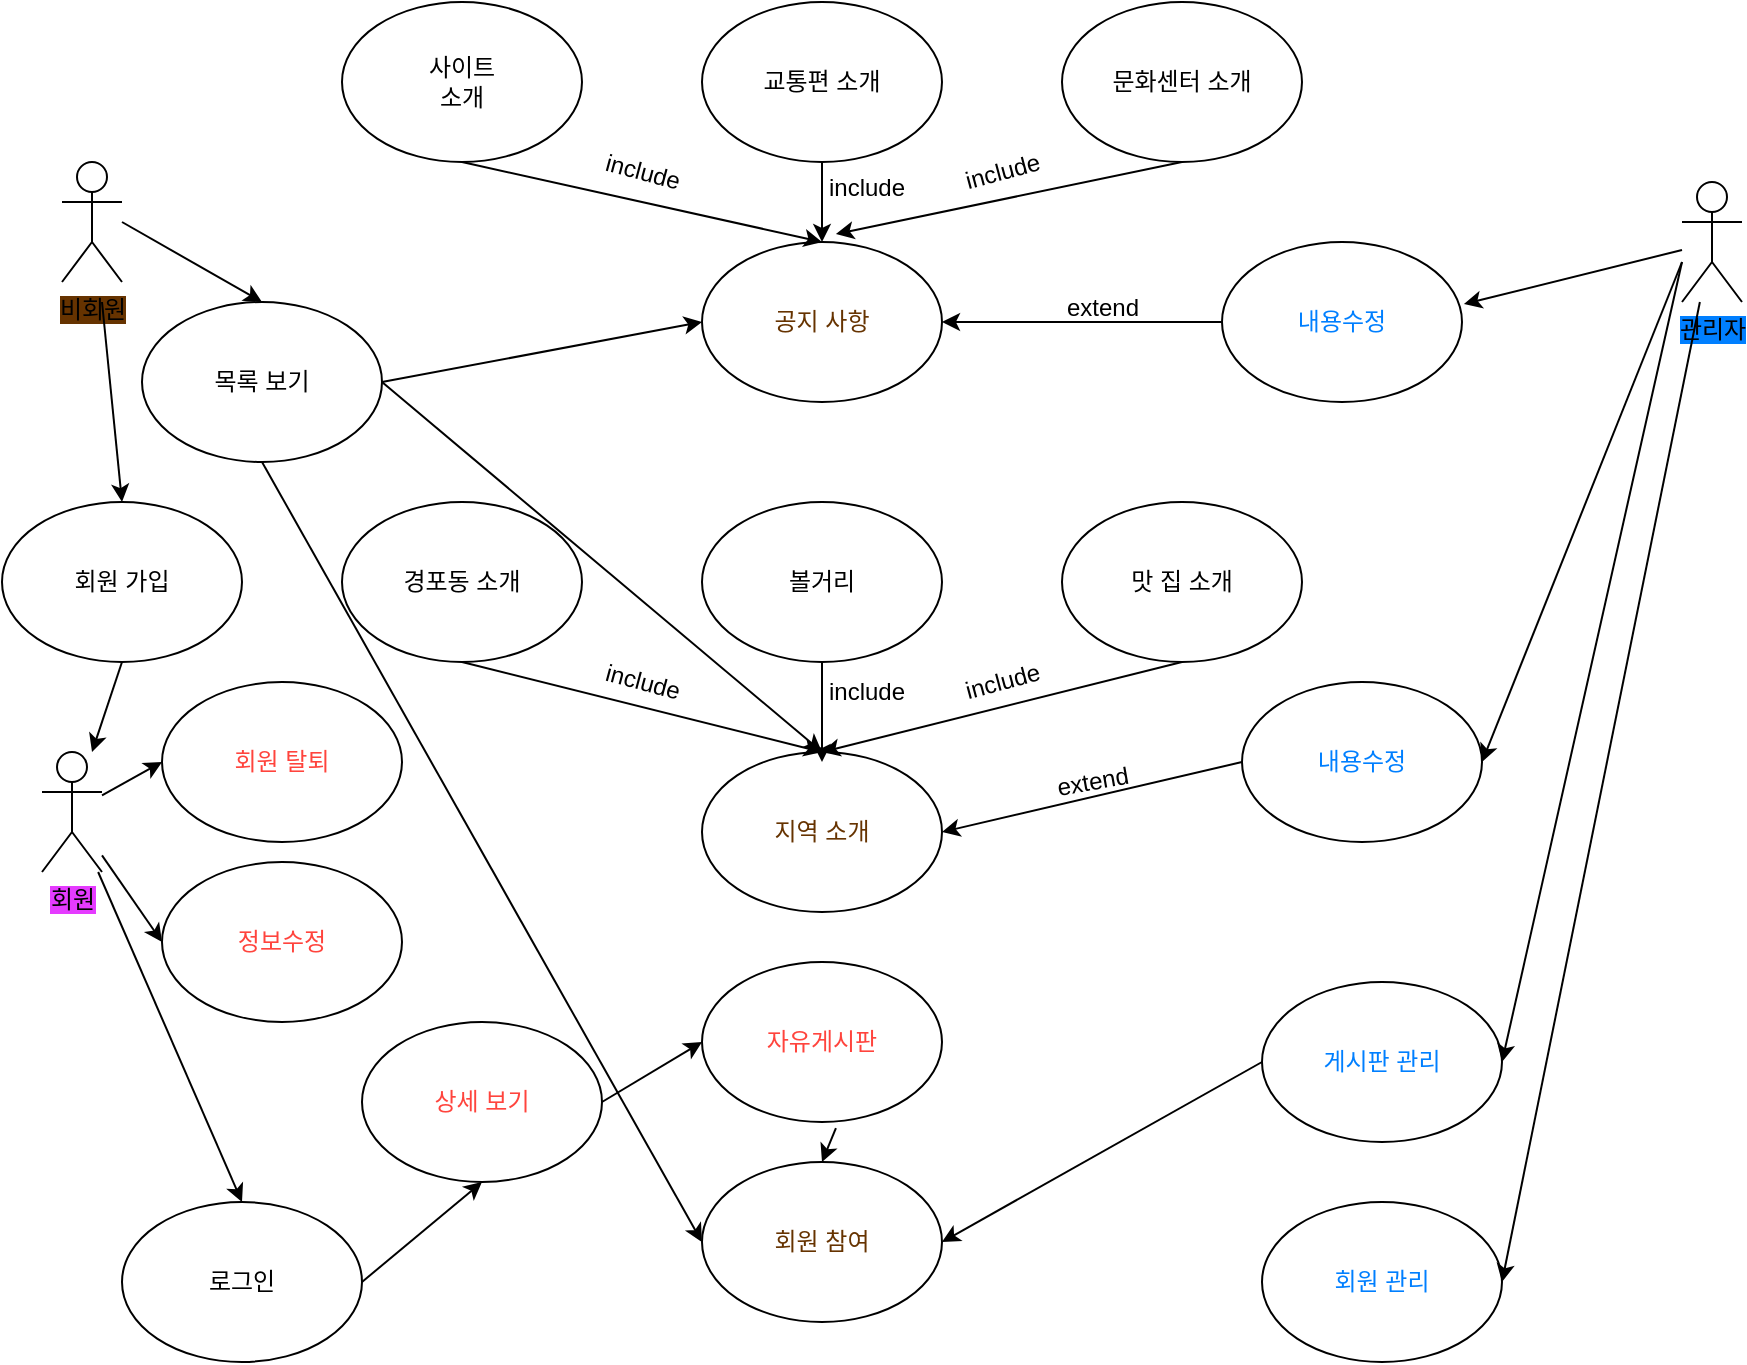 <mxfile version="24.0.2" type="device">
  <diagram name="페이지-1" id="o0wN1-Vcmxfc89to4h0m">
    <mxGraphModel dx="1434" dy="780" grid="1" gridSize="10" guides="1" tooltips="1" connect="1" arrows="1" fold="1" page="1" pageScale="1" pageWidth="827" pageHeight="1169" math="0" shadow="0">
      <root>
        <mxCell id="0" />
        <mxCell id="1" parent="0" />
        <mxCell id="jxsSpErDHQEiXLP2jRdu-1" value="&lt;div&gt;사이트&lt;/div&gt;&lt;div&gt;소개&lt;/div&gt;" style="ellipse;whiteSpace=wrap;html=1;" vertex="1" parent="1">
          <mxGeometry x="190" y="130" width="120" height="80" as="geometry" />
        </mxCell>
        <mxCell id="jxsSpErDHQEiXLP2jRdu-2" value="교통편 소개" style="ellipse;whiteSpace=wrap;html=1;" vertex="1" parent="1">
          <mxGeometry x="370" y="130" width="120" height="80" as="geometry" />
        </mxCell>
        <mxCell id="jxsSpErDHQEiXLP2jRdu-3" value="문화센터 소개" style="ellipse;whiteSpace=wrap;html=1;" vertex="1" parent="1">
          <mxGeometry x="550" y="130" width="120" height="80" as="geometry" />
        </mxCell>
        <mxCell id="jxsSpErDHQEiXLP2jRdu-4" value="&lt;font color=&quot;#663300&quot;&gt;공지 사항&lt;/font&gt;" style="ellipse;whiteSpace=wrap;html=1;" vertex="1" parent="1">
          <mxGeometry x="370" y="250" width="120" height="80" as="geometry" />
        </mxCell>
        <mxCell id="jxsSpErDHQEiXLP2jRdu-5" value="" style="endArrow=classic;html=1;rounded=0;exitX=0.5;exitY=1;exitDx=0;exitDy=0;entryX=0.5;entryY=0;entryDx=0;entryDy=0;" edge="1" parent="1" source="jxsSpErDHQEiXLP2jRdu-1" target="jxsSpErDHQEiXLP2jRdu-4">
          <mxGeometry width="50" height="50" relative="1" as="geometry">
            <mxPoint x="390" y="430" as="sourcePoint" />
            <mxPoint x="440" y="380" as="targetPoint" />
          </mxGeometry>
        </mxCell>
        <mxCell id="jxsSpErDHQEiXLP2jRdu-6" value="" style="endArrow=classic;html=1;rounded=0;exitX=0.5;exitY=1;exitDx=0;exitDy=0;entryX=0.5;entryY=0;entryDx=0;entryDy=0;" edge="1" parent="1" source="jxsSpErDHQEiXLP2jRdu-2" target="jxsSpErDHQEiXLP2jRdu-4">
          <mxGeometry width="50" height="50" relative="1" as="geometry">
            <mxPoint x="390" y="430" as="sourcePoint" />
            <mxPoint x="440" y="380" as="targetPoint" />
          </mxGeometry>
        </mxCell>
        <mxCell id="jxsSpErDHQEiXLP2jRdu-7" value="" style="endArrow=classic;html=1;rounded=0;exitX=0.5;exitY=1;exitDx=0;exitDy=0;entryX=0.558;entryY=-0.05;entryDx=0;entryDy=0;entryPerimeter=0;" edge="1" parent="1" source="jxsSpErDHQEiXLP2jRdu-3" target="jxsSpErDHQEiXLP2jRdu-4">
          <mxGeometry width="50" height="50" relative="1" as="geometry">
            <mxPoint x="390" y="430" as="sourcePoint" />
            <mxPoint x="440" y="380" as="targetPoint" />
          </mxGeometry>
        </mxCell>
        <mxCell id="jxsSpErDHQEiXLP2jRdu-8" value="&lt;span style=&quot;background-color: rgb(0, 127, 255);&quot;&gt;관리자&lt;/span&gt;" style="shape=umlActor;verticalLabelPosition=bottom;verticalAlign=top;html=1;outlineConnect=0;" vertex="1" parent="1">
          <mxGeometry x="860" y="220" width="30" height="60" as="geometry" />
        </mxCell>
        <mxCell id="jxsSpErDHQEiXLP2jRdu-9" value="&lt;font color=&quot;#007fff&quot;&gt;내용수정&lt;/font&gt;" style="ellipse;whiteSpace=wrap;html=1;" vertex="1" parent="1">
          <mxGeometry x="630" y="250" width="120" height="80" as="geometry" />
        </mxCell>
        <mxCell id="jxsSpErDHQEiXLP2jRdu-10" value="" style="endArrow=classic;html=1;rounded=0;entryX=1.008;entryY=0.388;entryDx=0;entryDy=0;entryPerimeter=0;" edge="1" parent="1" target="jxsSpErDHQEiXLP2jRdu-9">
          <mxGeometry width="50" height="50" relative="1" as="geometry">
            <mxPoint x="860" y="254" as="sourcePoint" />
            <mxPoint x="440" y="380" as="targetPoint" />
          </mxGeometry>
        </mxCell>
        <mxCell id="jxsSpErDHQEiXLP2jRdu-11" value="" style="endArrow=classic;html=1;rounded=0;entryX=1;entryY=0.5;entryDx=0;entryDy=0;exitX=0;exitY=0.5;exitDx=0;exitDy=0;" edge="1" parent="1" source="jxsSpErDHQEiXLP2jRdu-9" target="jxsSpErDHQEiXLP2jRdu-4">
          <mxGeometry width="50" height="50" relative="1" as="geometry">
            <mxPoint x="390" y="430" as="sourcePoint" />
            <mxPoint x="440" y="380" as="targetPoint" />
          </mxGeometry>
        </mxCell>
        <mxCell id="jxsSpErDHQEiXLP2jRdu-12" value="extend" style="text;html=1;align=center;verticalAlign=middle;resizable=0;points=[];autosize=1;strokeColor=none;fillColor=none;" vertex="1" parent="1">
          <mxGeometry x="540" y="268" width="60" height="30" as="geometry" />
        </mxCell>
        <mxCell id="jxsSpErDHQEiXLP2jRdu-15" value="&lt;span style=&quot;background-color: rgb(102, 51, 0);&quot;&gt;비회원&lt;/span&gt;" style="shape=umlActor;verticalLabelPosition=bottom;verticalAlign=top;html=1;outlineConnect=0;" vertex="1" parent="1">
          <mxGeometry x="50" y="210" width="30" height="60" as="geometry" />
        </mxCell>
        <mxCell id="jxsSpErDHQEiXLP2jRdu-17" value="&lt;span style=&quot;background-color: rgb(229, 59, 255);&quot;&gt;회원&lt;/span&gt;" style="shape=umlActor;verticalLabelPosition=bottom;verticalAlign=top;html=1;outlineConnect=0;" vertex="1" parent="1">
          <mxGeometry x="40" y="505" width="30" height="60" as="geometry" />
        </mxCell>
        <mxCell id="jxsSpErDHQEiXLP2jRdu-18" value="&lt;font color=&quot;#663300&quot;&gt;지역 소개&lt;/font&gt;" style="ellipse;whiteSpace=wrap;html=1;" vertex="1" parent="1">
          <mxGeometry x="370" y="505" width="120" height="80" as="geometry" />
        </mxCell>
        <mxCell id="jxsSpErDHQEiXLP2jRdu-19" value="경포동 소개" style="ellipse;whiteSpace=wrap;html=1;" vertex="1" parent="1">
          <mxGeometry x="190" y="380" width="120" height="80" as="geometry" />
        </mxCell>
        <mxCell id="jxsSpErDHQEiXLP2jRdu-20" value="볼거리" style="ellipse;whiteSpace=wrap;html=1;" vertex="1" parent="1">
          <mxGeometry x="370" y="380" width="120" height="80" as="geometry" />
        </mxCell>
        <mxCell id="jxsSpErDHQEiXLP2jRdu-21" value="맛 집 소개" style="ellipse;whiteSpace=wrap;html=1;" vertex="1" parent="1">
          <mxGeometry x="550" y="380" width="120" height="80" as="geometry" />
        </mxCell>
        <mxCell id="jxsSpErDHQEiXLP2jRdu-22" value="" style="endArrow=classic;html=1;rounded=0;entryX=0.5;entryY=0;entryDx=0;entryDy=0;exitX=0.5;exitY=1;exitDx=0;exitDy=0;" edge="1" parent="1" source="jxsSpErDHQEiXLP2jRdu-19" target="jxsSpErDHQEiXLP2jRdu-18">
          <mxGeometry width="50" height="50" relative="1" as="geometry">
            <mxPoint x="390" y="430" as="sourcePoint" />
            <mxPoint x="440" y="380" as="targetPoint" />
          </mxGeometry>
        </mxCell>
        <mxCell id="jxsSpErDHQEiXLP2jRdu-23" value="" style="endArrow=classic;html=1;rounded=0;exitX=0.5;exitY=1;exitDx=0;exitDy=0;" edge="1" parent="1" source="jxsSpErDHQEiXLP2jRdu-20">
          <mxGeometry width="50" height="50" relative="1" as="geometry">
            <mxPoint x="390" y="430" as="sourcePoint" />
            <mxPoint x="430" y="510" as="targetPoint" />
          </mxGeometry>
        </mxCell>
        <mxCell id="jxsSpErDHQEiXLP2jRdu-24" value="" style="endArrow=classic;html=1;rounded=0;entryX=0.5;entryY=0;entryDx=0;entryDy=0;exitX=0.5;exitY=1;exitDx=0;exitDy=0;" edge="1" parent="1" source="jxsSpErDHQEiXLP2jRdu-21" target="jxsSpErDHQEiXLP2jRdu-18">
          <mxGeometry width="50" height="50" relative="1" as="geometry">
            <mxPoint x="390" y="430" as="sourcePoint" />
            <mxPoint x="440" y="380" as="targetPoint" />
          </mxGeometry>
        </mxCell>
        <mxCell id="jxsSpErDHQEiXLP2jRdu-25" value="include" style="text;html=1;align=center;verticalAlign=middle;resizable=0;points=[];autosize=1;strokeColor=none;fillColor=none;rotation=15;" vertex="1" parent="1">
          <mxGeometry x="310" y="200" width="60" height="30" as="geometry" />
        </mxCell>
        <mxCell id="jxsSpErDHQEiXLP2jRdu-26" value="include" style="text;html=1;align=center;verticalAlign=middle;resizable=0;points=[];autosize=1;strokeColor=none;fillColor=none;rotation=-15;" vertex="1" parent="1">
          <mxGeometry x="490" y="200" width="60" height="30" as="geometry" />
        </mxCell>
        <mxCell id="jxsSpErDHQEiXLP2jRdu-27" value="include" style="text;html=1;align=center;verticalAlign=middle;resizable=0;points=[];autosize=1;strokeColor=none;fillColor=none;" vertex="1" parent="1">
          <mxGeometry x="422" y="208" width="60" height="30" as="geometry" />
        </mxCell>
        <mxCell id="jxsSpErDHQEiXLP2jRdu-28" value="include" style="text;html=1;align=center;verticalAlign=middle;resizable=0;points=[];autosize=1;strokeColor=none;fillColor=none;rotation=-15;" vertex="1" parent="1">
          <mxGeometry x="490" y="455" width="60" height="30" as="geometry" />
        </mxCell>
        <mxCell id="jxsSpErDHQEiXLP2jRdu-29" value="include" style="text;html=1;align=center;verticalAlign=middle;resizable=0;points=[];autosize=1;strokeColor=none;fillColor=none;rotation=15;" vertex="1" parent="1">
          <mxGeometry x="310" y="455" width="60" height="30" as="geometry" />
        </mxCell>
        <mxCell id="jxsSpErDHQEiXLP2jRdu-30" value="include" style="text;html=1;align=center;verticalAlign=middle;resizable=0;points=[];autosize=1;strokeColor=none;fillColor=none;" vertex="1" parent="1">
          <mxGeometry x="422" y="460" width="60" height="30" as="geometry" />
        </mxCell>
        <mxCell id="jxsSpErDHQEiXLP2jRdu-31" value="" style="endArrow=classic;html=1;rounded=0;entryX=1;entryY=0.5;entryDx=0;entryDy=0;" edge="1" parent="1" target="jxsSpErDHQEiXLP2jRdu-18">
          <mxGeometry width="50" height="50" relative="1" as="geometry">
            <mxPoint x="640" y="510" as="sourcePoint" />
            <mxPoint x="440" y="380" as="targetPoint" />
          </mxGeometry>
        </mxCell>
        <mxCell id="jxsSpErDHQEiXLP2jRdu-32" value="&lt;font color=&quot;#007fff&quot;&gt;내용수정&lt;/font&gt;" style="ellipse;whiteSpace=wrap;html=1;" vertex="1" parent="1">
          <mxGeometry x="640" y="470" width="120" height="80" as="geometry" />
        </mxCell>
        <mxCell id="jxsSpErDHQEiXLP2jRdu-33" value="" style="endArrow=classic;html=1;rounded=0;entryX=1;entryY=0.5;entryDx=0;entryDy=0;" edge="1" parent="1" target="jxsSpErDHQEiXLP2jRdu-32">
          <mxGeometry width="50" height="50" relative="1" as="geometry">
            <mxPoint x="860" y="260" as="sourcePoint" />
            <mxPoint x="440" y="380" as="targetPoint" />
          </mxGeometry>
        </mxCell>
        <mxCell id="jxsSpErDHQEiXLP2jRdu-34" value="extend" style="text;html=1;align=center;verticalAlign=middle;resizable=0;points=[];autosize=1;strokeColor=none;fillColor=none;rotation=-10;" vertex="1" parent="1">
          <mxGeometry x="535" y="505" width="60" height="30" as="geometry" />
        </mxCell>
        <mxCell id="jxsSpErDHQEiXLP2jRdu-35" value="" style="endArrow=classic;html=1;rounded=0;entryX=0.5;entryY=0;entryDx=0;entryDy=0;" edge="1" parent="1" target="jxsSpErDHQEiXLP2jRdu-36">
          <mxGeometry width="50" height="50" relative="1" as="geometry">
            <mxPoint x="80" y="240" as="sourcePoint" />
            <mxPoint x="190" y="530" as="targetPoint" />
          </mxGeometry>
        </mxCell>
        <mxCell id="jxsSpErDHQEiXLP2jRdu-36" value="목록 보기" style="ellipse;whiteSpace=wrap;html=1;" vertex="1" parent="1">
          <mxGeometry x="90" y="280" width="120" height="80" as="geometry" />
        </mxCell>
        <mxCell id="jxsSpErDHQEiXLP2jRdu-37" value="&lt;font color=&quot;#ff443d&quot;&gt;상세 보기&lt;/font&gt;" style="ellipse;whiteSpace=wrap;html=1;" vertex="1" parent="1">
          <mxGeometry x="200" y="640" width="120" height="80" as="geometry" />
        </mxCell>
        <mxCell id="jxsSpErDHQEiXLP2jRdu-38" value="로그인" style="ellipse;whiteSpace=wrap;html=1;" vertex="1" parent="1">
          <mxGeometry x="80" y="730" width="120" height="80" as="geometry" />
        </mxCell>
        <mxCell id="jxsSpErDHQEiXLP2jRdu-39" value="&lt;font color=&quot;#663300&quot;&gt;회원 참여&lt;/font&gt;" style="ellipse;whiteSpace=wrap;html=1;" vertex="1" parent="1">
          <mxGeometry x="370" y="710" width="120" height="80" as="geometry" />
        </mxCell>
        <mxCell id="jxsSpErDHQEiXLP2jRdu-40" value="&lt;font color=&quot;#ff443d&quot;&gt;자유게시판&lt;/font&gt;" style="ellipse;whiteSpace=wrap;html=1;" vertex="1" parent="1">
          <mxGeometry x="370" y="610" width="120" height="80" as="geometry" />
        </mxCell>
        <mxCell id="jxsSpErDHQEiXLP2jRdu-42" value="회원 가입" style="ellipse;whiteSpace=wrap;html=1;" vertex="1" parent="1">
          <mxGeometry x="20" y="380" width="120" height="80" as="geometry" />
        </mxCell>
        <mxCell id="jxsSpErDHQEiXLP2jRdu-43" value="" style="endArrow=classic;html=1;rounded=0;entryX=0.5;entryY=0;entryDx=0;entryDy=0;" edge="1" parent="1" target="jxsSpErDHQEiXLP2jRdu-42">
          <mxGeometry width="50" height="50" relative="1" as="geometry">
            <mxPoint x="70" y="280" as="sourcePoint" />
            <mxPoint x="440" y="380" as="targetPoint" />
          </mxGeometry>
        </mxCell>
        <mxCell id="jxsSpErDHQEiXLP2jRdu-44" value="" style="endArrow=classic;html=1;rounded=0;entryX=0.5;entryY=0;entryDx=0;entryDy=0;" edge="1" parent="1" source="jxsSpErDHQEiXLP2jRdu-17" target="jxsSpErDHQEiXLP2jRdu-38">
          <mxGeometry width="50" height="50" relative="1" as="geometry">
            <mxPoint x="390" y="630" as="sourcePoint" />
            <mxPoint x="440" y="580" as="targetPoint" />
          </mxGeometry>
        </mxCell>
        <mxCell id="jxsSpErDHQEiXLP2jRdu-46" value="" style="endArrow=classic;html=1;rounded=0;entryX=0.5;entryY=1;entryDx=0;entryDy=0;exitX=1;exitY=0.5;exitDx=0;exitDy=0;" edge="1" parent="1" source="jxsSpErDHQEiXLP2jRdu-38" target="jxsSpErDHQEiXLP2jRdu-37">
          <mxGeometry width="50" height="50" relative="1" as="geometry">
            <mxPoint x="390" y="630" as="sourcePoint" />
            <mxPoint x="440" y="580" as="targetPoint" />
          </mxGeometry>
        </mxCell>
        <mxCell id="jxsSpErDHQEiXLP2jRdu-48" value="&lt;font color=&quot;#007fff&quot;&gt;게시판 관리&lt;/font&gt;" style="ellipse;whiteSpace=wrap;html=1;" vertex="1" parent="1">
          <mxGeometry x="650" y="620" width="120" height="80" as="geometry" />
        </mxCell>
        <mxCell id="jxsSpErDHQEiXLP2jRdu-49" value="" style="endArrow=classic;html=1;rounded=0;entryX=1;entryY=0.5;entryDx=0;entryDy=0;" edge="1" parent="1" target="jxsSpErDHQEiXLP2jRdu-48">
          <mxGeometry width="50" height="50" relative="1" as="geometry">
            <mxPoint x="860" y="260" as="sourcePoint" />
            <mxPoint x="440" y="380" as="targetPoint" />
          </mxGeometry>
        </mxCell>
        <mxCell id="jxsSpErDHQEiXLP2jRdu-50" value="" style="endArrow=classic;html=1;rounded=0;entryX=1;entryY=0.5;entryDx=0;entryDy=0;exitX=0;exitY=0.5;exitDx=0;exitDy=0;" edge="1" parent="1" source="jxsSpErDHQEiXLP2jRdu-48" target="jxsSpErDHQEiXLP2jRdu-39">
          <mxGeometry width="50" height="50" relative="1" as="geometry">
            <mxPoint x="390" y="630" as="sourcePoint" />
            <mxPoint x="440" y="580" as="targetPoint" />
          </mxGeometry>
        </mxCell>
        <mxCell id="jxsSpErDHQEiXLP2jRdu-51" value="" style="endArrow=classic;html=1;rounded=0;entryX=0.5;entryY=0;entryDx=0;entryDy=0;exitX=0.558;exitY=1.038;exitDx=0;exitDy=0;exitPerimeter=0;" edge="1" parent="1" source="jxsSpErDHQEiXLP2jRdu-40" target="jxsSpErDHQEiXLP2jRdu-39">
          <mxGeometry width="50" height="50" relative="1" as="geometry">
            <mxPoint x="390" y="630" as="sourcePoint" />
            <mxPoint x="440" y="580" as="targetPoint" />
          </mxGeometry>
        </mxCell>
        <mxCell id="jxsSpErDHQEiXLP2jRdu-52" value="" style="endArrow=classic;html=1;rounded=0;exitX=1;exitY=0.5;exitDx=0;exitDy=0;entryX=0;entryY=0.5;entryDx=0;entryDy=0;" edge="1" parent="1" source="jxsSpErDHQEiXLP2jRdu-36" target="jxsSpErDHQEiXLP2jRdu-4">
          <mxGeometry width="50" height="50" relative="1" as="geometry">
            <mxPoint x="390" y="530" as="sourcePoint" />
            <mxPoint x="440" y="480" as="targetPoint" />
          </mxGeometry>
        </mxCell>
        <mxCell id="jxsSpErDHQEiXLP2jRdu-53" value="" style="endArrow=classic;html=1;rounded=0;exitX=1;exitY=0.5;exitDx=0;exitDy=0;entryX=0.5;entryY=0;entryDx=0;entryDy=0;" edge="1" parent="1" source="jxsSpErDHQEiXLP2jRdu-36" target="jxsSpErDHQEiXLP2jRdu-18">
          <mxGeometry width="50" height="50" relative="1" as="geometry">
            <mxPoint x="390" y="530" as="sourcePoint" />
            <mxPoint x="440" y="480" as="targetPoint" />
          </mxGeometry>
        </mxCell>
        <mxCell id="jxsSpErDHQEiXLP2jRdu-55" value="" style="endArrow=classic;html=1;rounded=0;exitX=0.5;exitY=1;exitDx=0;exitDy=0;entryX=0;entryY=0.5;entryDx=0;entryDy=0;" edge="1" parent="1" source="jxsSpErDHQEiXLP2jRdu-36" target="jxsSpErDHQEiXLP2jRdu-39">
          <mxGeometry width="50" height="50" relative="1" as="geometry">
            <mxPoint x="390" y="530" as="sourcePoint" />
            <mxPoint x="440" y="480" as="targetPoint" />
          </mxGeometry>
        </mxCell>
        <mxCell id="jxsSpErDHQEiXLP2jRdu-56" value="" style="endArrow=classic;html=1;rounded=0;exitX=0.5;exitY=1;exitDx=0;exitDy=0;" edge="1" parent="1" source="jxsSpErDHQEiXLP2jRdu-42" target="jxsSpErDHQEiXLP2jRdu-17">
          <mxGeometry width="50" height="50" relative="1" as="geometry">
            <mxPoint x="390" y="530" as="sourcePoint" />
            <mxPoint x="440" y="480" as="targetPoint" />
          </mxGeometry>
        </mxCell>
        <mxCell id="jxsSpErDHQEiXLP2jRdu-57" value="" style="endArrow=classic;html=1;rounded=0;entryX=0;entryY=0.5;entryDx=0;entryDy=0;exitX=1;exitY=0.5;exitDx=0;exitDy=0;" edge="1" parent="1" source="jxsSpErDHQEiXLP2jRdu-37" target="jxsSpErDHQEiXLP2jRdu-40">
          <mxGeometry width="50" height="50" relative="1" as="geometry">
            <mxPoint x="390" y="530" as="sourcePoint" />
            <mxPoint x="440" y="480" as="targetPoint" />
          </mxGeometry>
        </mxCell>
        <mxCell id="jxsSpErDHQEiXLP2jRdu-58" value="&lt;font color=&quot;#ff443d&quot;&gt;회원 탈퇴&lt;/font&gt;" style="ellipse;whiteSpace=wrap;html=1;" vertex="1" parent="1">
          <mxGeometry x="100" y="470" width="120" height="80" as="geometry" />
        </mxCell>
        <mxCell id="jxsSpErDHQEiXLP2jRdu-59" value="" style="endArrow=classic;html=1;rounded=0;entryX=0;entryY=0.5;entryDx=0;entryDy=0;" edge="1" parent="1" source="jxsSpErDHQEiXLP2jRdu-17" target="jxsSpErDHQEiXLP2jRdu-58">
          <mxGeometry width="50" height="50" relative="1" as="geometry">
            <mxPoint x="390" y="530" as="sourcePoint" />
            <mxPoint x="440" y="480" as="targetPoint" />
          </mxGeometry>
        </mxCell>
        <mxCell id="jxsSpErDHQEiXLP2jRdu-60" value="&lt;font color=&quot;#ff443d&quot;&gt;정보수정&lt;/font&gt;" style="ellipse;whiteSpace=wrap;html=1;" vertex="1" parent="1">
          <mxGeometry x="100" y="560" width="120" height="80" as="geometry" />
        </mxCell>
        <mxCell id="jxsSpErDHQEiXLP2jRdu-61" value="" style="endArrow=classic;html=1;rounded=0;entryX=0;entryY=0.5;entryDx=0;entryDy=0;" edge="1" parent="1" source="jxsSpErDHQEiXLP2jRdu-17" target="jxsSpErDHQEiXLP2jRdu-60">
          <mxGeometry width="50" height="50" relative="1" as="geometry">
            <mxPoint x="390" y="530" as="sourcePoint" />
            <mxPoint x="440" y="480" as="targetPoint" />
          </mxGeometry>
        </mxCell>
        <mxCell id="jxsSpErDHQEiXLP2jRdu-62" value="&lt;font color=&quot;#007fff&quot;&gt;회원 관리&lt;/font&gt;" style="ellipse;whiteSpace=wrap;html=1;" vertex="1" parent="1">
          <mxGeometry x="650" y="730" width="120" height="80" as="geometry" />
        </mxCell>
        <mxCell id="jxsSpErDHQEiXLP2jRdu-63" value="" style="endArrow=classic;html=1;rounded=0;entryX=1;entryY=0.5;entryDx=0;entryDy=0;" edge="1" parent="1" source="jxsSpErDHQEiXLP2jRdu-8" target="jxsSpErDHQEiXLP2jRdu-62">
          <mxGeometry width="50" height="50" relative="1" as="geometry">
            <mxPoint x="390" y="530" as="sourcePoint" />
            <mxPoint x="440" y="480" as="targetPoint" />
          </mxGeometry>
        </mxCell>
      </root>
    </mxGraphModel>
  </diagram>
</mxfile>
